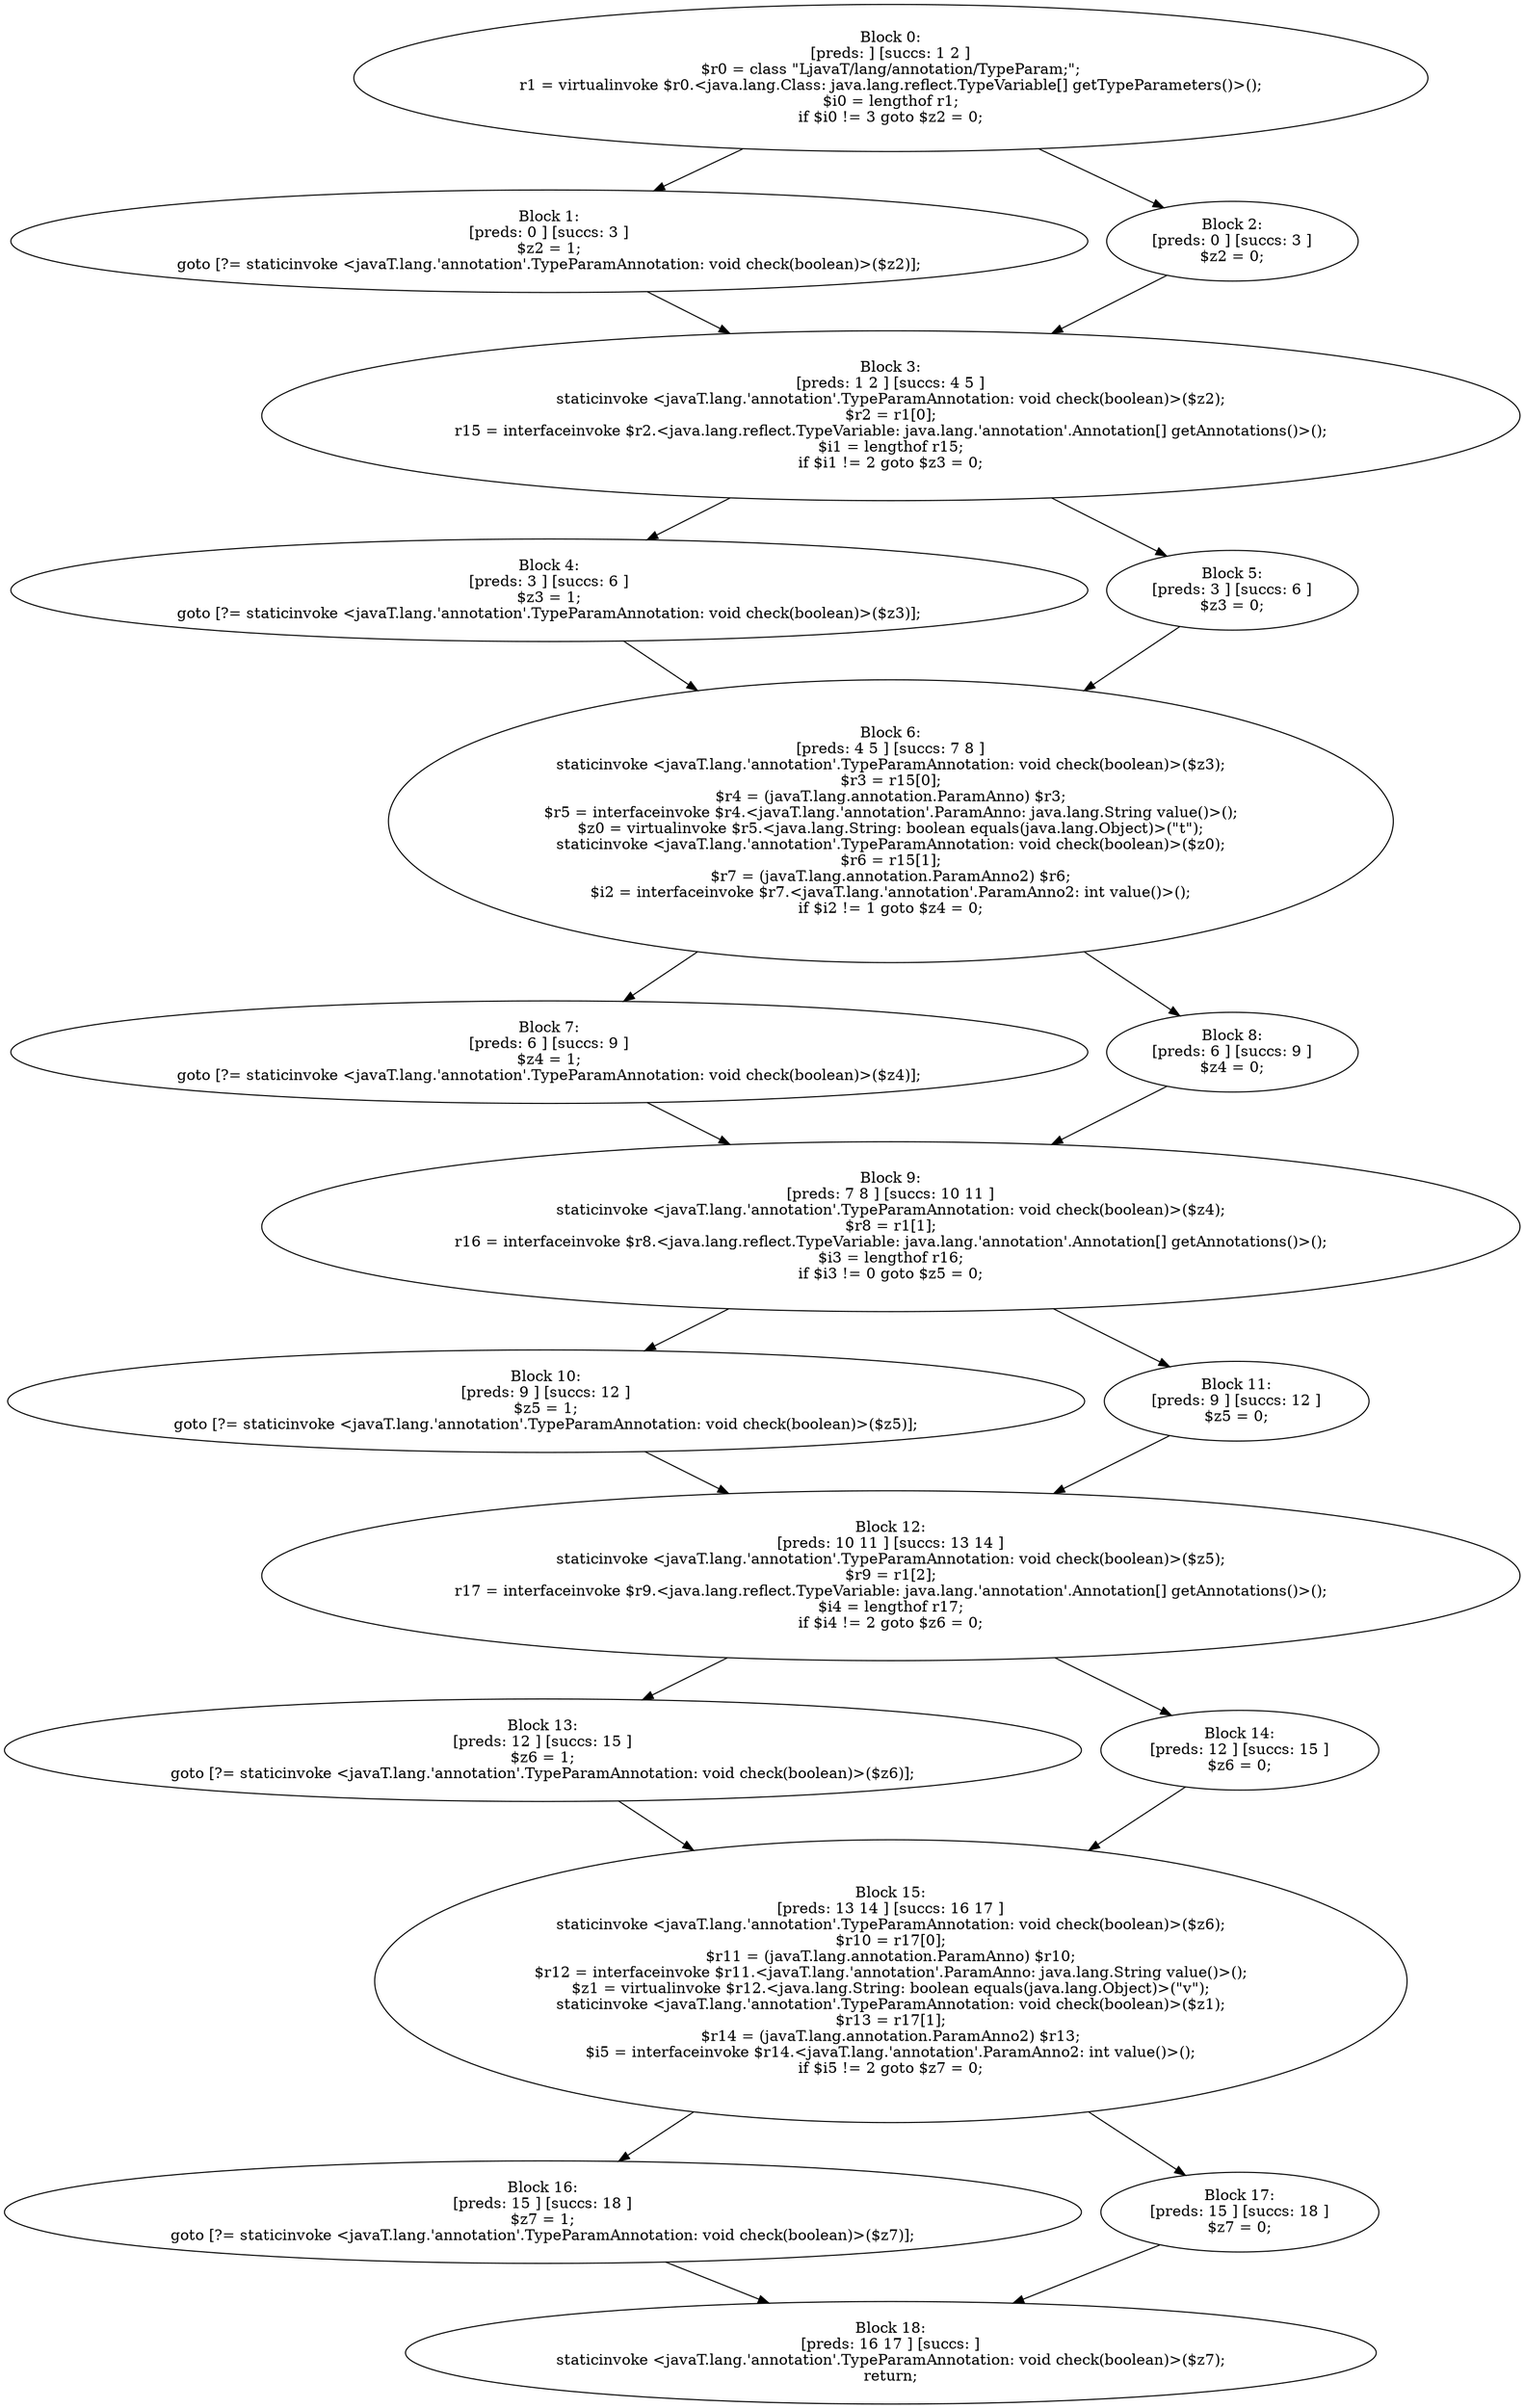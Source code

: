 digraph "unitGraph" {
    "Block 0:
[preds: ] [succs: 1 2 ]
$r0 = class \"LjavaT/lang/annotation/TypeParam;\";
r1 = virtualinvoke $r0.<java.lang.Class: java.lang.reflect.TypeVariable[] getTypeParameters()>();
$i0 = lengthof r1;
if $i0 != 3 goto $z2 = 0;
"
    "Block 1:
[preds: 0 ] [succs: 3 ]
$z2 = 1;
goto [?= staticinvoke <javaT.lang.'annotation'.TypeParamAnnotation: void check(boolean)>($z2)];
"
    "Block 2:
[preds: 0 ] [succs: 3 ]
$z2 = 0;
"
    "Block 3:
[preds: 1 2 ] [succs: 4 5 ]
staticinvoke <javaT.lang.'annotation'.TypeParamAnnotation: void check(boolean)>($z2);
$r2 = r1[0];
r15 = interfaceinvoke $r2.<java.lang.reflect.TypeVariable: java.lang.'annotation'.Annotation[] getAnnotations()>();
$i1 = lengthof r15;
if $i1 != 2 goto $z3 = 0;
"
    "Block 4:
[preds: 3 ] [succs: 6 ]
$z3 = 1;
goto [?= staticinvoke <javaT.lang.'annotation'.TypeParamAnnotation: void check(boolean)>($z3)];
"
    "Block 5:
[preds: 3 ] [succs: 6 ]
$z3 = 0;
"
    "Block 6:
[preds: 4 5 ] [succs: 7 8 ]
staticinvoke <javaT.lang.'annotation'.TypeParamAnnotation: void check(boolean)>($z3);
$r3 = r15[0];
$r4 = (javaT.lang.annotation.ParamAnno) $r3;
$r5 = interfaceinvoke $r4.<javaT.lang.'annotation'.ParamAnno: java.lang.String value()>();
$z0 = virtualinvoke $r5.<java.lang.String: boolean equals(java.lang.Object)>(\"t\");
staticinvoke <javaT.lang.'annotation'.TypeParamAnnotation: void check(boolean)>($z0);
$r6 = r15[1];
$r7 = (javaT.lang.annotation.ParamAnno2) $r6;
$i2 = interfaceinvoke $r7.<javaT.lang.'annotation'.ParamAnno2: int value()>();
if $i2 != 1 goto $z4 = 0;
"
    "Block 7:
[preds: 6 ] [succs: 9 ]
$z4 = 1;
goto [?= staticinvoke <javaT.lang.'annotation'.TypeParamAnnotation: void check(boolean)>($z4)];
"
    "Block 8:
[preds: 6 ] [succs: 9 ]
$z4 = 0;
"
    "Block 9:
[preds: 7 8 ] [succs: 10 11 ]
staticinvoke <javaT.lang.'annotation'.TypeParamAnnotation: void check(boolean)>($z4);
$r8 = r1[1];
r16 = interfaceinvoke $r8.<java.lang.reflect.TypeVariable: java.lang.'annotation'.Annotation[] getAnnotations()>();
$i3 = lengthof r16;
if $i3 != 0 goto $z5 = 0;
"
    "Block 10:
[preds: 9 ] [succs: 12 ]
$z5 = 1;
goto [?= staticinvoke <javaT.lang.'annotation'.TypeParamAnnotation: void check(boolean)>($z5)];
"
    "Block 11:
[preds: 9 ] [succs: 12 ]
$z5 = 0;
"
    "Block 12:
[preds: 10 11 ] [succs: 13 14 ]
staticinvoke <javaT.lang.'annotation'.TypeParamAnnotation: void check(boolean)>($z5);
$r9 = r1[2];
r17 = interfaceinvoke $r9.<java.lang.reflect.TypeVariable: java.lang.'annotation'.Annotation[] getAnnotations()>();
$i4 = lengthof r17;
if $i4 != 2 goto $z6 = 0;
"
    "Block 13:
[preds: 12 ] [succs: 15 ]
$z6 = 1;
goto [?= staticinvoke <javaT.lang.'annotation'.TypeParamAnnotation: void check(boolean)>($z6)];
"
    "Block 14:
[preds: 12 ] [succs: 15 ]
$z6 = 0;
"
    "Block 15:
[preds: 13 14 ] [succs: 16 17 ]
staticinvoke <javaT.lang.'annotation'.TypeParamAnnotation: void check(boolean)>($z6);
$r10 = r17[0];
$r11 = (javaT.lang.annotation.ParamAnno) $r10;
$r12 = interfaceinvoke $r11.<javaT.lang.'annotation'.ParamAnno: java.lang.String value()>();
$z1 = virtualinvoke $r12.<java.lang.String: boolean equals(java.lang.Object)>(\"v\");
staticinvoke <javaT.lang.'annotation'.TypeParamAnnotation: void check(boolean)>($z1);
$r13 = r17[1];
$r14 = (javaT.lang.annotation.ParamAnno2) $r13;
$i5 = interfaceinvoke $r14.<javaT.lang.'annotation'.ParamAnno2: int value()>();
if $i5 != 2 goto $z7 = 0;
"
    "Block 16:
[preds: 15 ] [succs: 18 ]
$z7 = 1;
goto [?= staticinvoke <javaT.lang.'annotation'.TypeParamAnnotation: void check(boolean)>($z7)];
"
    "Block 17:
[preds: 15 ] [succs: 18 ]
$z7 = 0;
"
    "Block 18:
[preds: 16 17 ] [succs: ]
staticinvoke <javaT.lang.'annotation'.TypeParamAnnotation: void check(boolean)>($z7);
return;
"
    "Block 0:
[preds: ] [succs: 1 2 ]
$r0 = class \"LjavaT/lang/annotation/TypeParam;\";
r1 = virtualinvoke $r0.<java.lang.Class: java.lang.reflect.TypeVariable[] getTypeParameters()>();
$i0 = lengthof r1;
if $i0 != 3 goto $z2 = 0;
"->"Block 1:
[preds: 0 ] [succs: 3 ]
$z2 = 1;
goto [?= staticinvoke <javaT.lang.'annotation'.TypeParamAnnotation: void check(boolean)>($z2)];
";
    "Block 0:
[preds: ] [succs: 1 2 ]
$r0 = class \"LjavaT/lang/annotation/TypeParam;\";
r1 = virtualinvoke $r0.<java.lang.Class: java.lang.reflect.TypeVariable[] getTypeParameters()>();
$i0 = lengthof r1;
if $i0 != 3 goto $z2 = 0;
"->"Block 2:
[preds: 0 ] [succs: 3 ]
$z2 = 0;
";
    "Block 1:
[preds: 0 ] [succs: 3 ]
$z2 = 1;
goto [?= staticinvoke <javaT.lang.'annotation'.TypeParamAnnotation: void check(boolean)>($z2)];
"->"Block 3:
[preds: 1 2 ] [succs: 4 5 ]
staticinvoke <javaT.lang.'annotation'.TypeParamAnnotation: void check(boolean)>($z2);
$r2 = r1[0];
r15 = interfaceinvoke $r2.<java.lang.reflect.TypeVariable: java.lang.'annotation'.Annotation[] getAnnotations()>();
$i1 = lengthof r15;
if $i1 != 2 goto $z3 = 0;
";
    "Block 2:
[preds: 0 ] [succs: 3 ]
$z2 = 0;
"->"Block 3:
[preds: 1 2 ] [succs: 4 5 ]
staticinvoke <javaT.lang.'annotation'.TypeParamAnnotation: void check(boolean)>($z2);
$r2 = r1[0];
r15 = interfaceinvoke $r2.<java.lang.reflect.TypeVariable: java.lang.'annotation'.Annotation[] getAnnotations()>();
$i1 = lengthof r15;
if $i1 != 2 goto $z3 = 0;
";
    "Block 3:
[preds: 1 2 ] [succs: 4 5 ]
staticinvoke <javaT.lang.'annotation'.TypeParamAnnotation: void check(boolean)>($z2);
$r2 = r1[0];
r15 = interfaceinvoke $r2.<java.lang.reflect.TypeVariable: java.lang.'annotation'.Annotation[] getAnnotations()>();
$i1 = lengthof r15;
if $i1 != 2 goto $z3 = 0;
"->"Block 4:
[preds: 3 ] [succs: 6 ]
$z3 = 1;
goto [?= staticinvoke <javaT.lang.'annotation'.TypeParamAnnotation: void check(boolean)>($z3)];
";
    "Block 3:
[preds: 1 2 ] [succs: 4 5 ]
staticinvoke <javaT.lang.'annotation'.TypeParamAnnotation: void check(boolean)>($z2);
$r2 = r1[0];
r15 = interfaceinvoke $r2.<java.lang.reflect.TypeVariable: java.lang.'annotation'.Annotation[] getAnnotations()>();
$i1 = lengthof r15;
if $i1 != 2 goto $z3 = 0;
"->"Block 5:
[preds: 3 ] [succs: 6 ]
$z3 = 0;
";
    "Block 4:
[preds: 3 ] [succs: 6 ]
$z3 = 1;
goto [?= staticinvoke <javaT.lang.'annotation'.TypeParamAnnotation: void check(boolean)>($z3)];
"->"Block 6:
[preds: 4 5 ] [succs: 7 8 ]
staticinvoke <javaT.lang.'annotation'.TypeParamAnnotation: void check(boolean)>($z3);
$r3 = r15[0];
$r4 = (javaT.lang.annotation.ParamAnno) $r3;
$r5 = interfaceinvoke $r4.<javaT.lang.'annotation'.ParamAnno: java.lang.String value()>();
$z0 = virtualinvoke $r5.<java.lang.String: boolean equals(java.lang.Object)>(\"t\");
staticinvoke <javaT.lang.'annotation'.TypeParamAnnotation: void check(boolean)>($z0);
$r6 = r15[1];
$r7 = (javaT.lang.annotation.ParamAnno2) $r6;
$i2 = interfaceinvoke $r7.<javaT.lang.'annotation'.ParamAnno2: int value()>();
if $i2 != 1 goto $z4 = 0;
";
    "Block 5:
[preds: 3 ] [succs: 6 ]
$z3 = 0;
"->"Block 6:
[preds: 4 5 ] [succs: 7 8 ]
staticinvoke <javaT.lang.'annotation'.TypeParamAnnotation: void check(boolean)>($z3);
$r3 = r15[0];
$r4 = (javaT.lang.annotation.ParamAnno) $r3;
$r5 = interfaceinvoke $r4.<javaT.lang.'annotation'.ParamAnno: java.lang.String value()>();
$z0 = virtualinvoke $r5.<java.lang.String: boolean equals(java.lang.Object)>(\"t\");
staticinvoke <javaT.lang.'annotation'.TypeParamAnnotation: void check(boolean)>($z0);
$r6 = r15[1];
$r7 = (javaT.lang.annotation.ParamAnno2) $r6;
$i2 = interfaceinvoke $r7.<javaT.lang.'annotation'.ParamAnno2: int value()>();
if $i2 != 1 goto $z4 = 0;
";
    "Block 6:
[preds: 4 5 ] [succs: 7 8 ]
staticinvoke <javaT.lang.'annotation'.TypeParamAnnotation: void check(boolean)>($z3);
$r3 = r15[0];
$r4 = (javaT.lang.annotation.ParamAnno) $r3;
$r5 = interfaceinvoke $r4.<javaT.lang.'annotation'.ParamAnno: java.lang.String value()>();
$z0 = virtualinvoke $r5.<java.lang.String: boolean equals(java.lang.Object)>(\"t\");
staticinvoke <javaT.lang.'annotation'.TypeParamAnnotation: void check(boolean)>($z0);
$r6 = r15[1];
$r7 = (javaT.lang.annotation.ParamAnno2) $r6;
$i2 = interfaceinvoke $r7.<javaT.lang.'annotation'.ParamAnno2: int value()>();
if $i2 != 1 goto $z4 = 0;
"->"Block 7:
[preds: 6 ] [succs: 9 ]
$z4 = 1;
goto [?= staticinvoke <javaT.lang.'annotation'.TypeParamAnnotation: void check(boolean)>($z4)];
";
    "Block 6:
[preds: 4 5 ] [succs: 7 8 ]
staticinvoke <javaT.lang.'annotation'.TypeParamAnnotation: void check(boolean)>($z3);
$r3 = r15[0];
$r4 = (javaT.lang.annotation.ParamAnno) $r3;
$r5 = interfaceinvoke $r4.<javaT.lang.'annotation'.ParamAnno: java.lang.String value()>();
$z0 = virtualinvoke $r5.<java.lang.String: boolean equals(java.lang.Object)>(\"t\");
staticinvoke <javaT.lang.'annotation'.TypeParamAnnotation: void check(boolean)>($z0);
$r6 = r15[1];
$r7 = (javaT.lang.annotation.ParamAnno2) $r6;
$i2 = interfaceinvoke $r7.<javaT.lang.'annotation'.ParamAnno2: int value()>();
if $i2 != 1 goto $z4 = 0;
"->"Block 8:
[preds: 6 ] [succs: 9 ]
$z4 = 0;
";
    "Block 7:
[preds: 6 ] [succs: 9 ]
$z4 = 1;
goto [?= staticinvoke <javaT.lang.'annotation'.TypeParamAnnotation: void check(boolean)>($z4)];
"->"Block 9:
[preds: 7 8 ] [succs: 10 11 ]
staticinvoke <javaT.lang.'annotation'.TypeParamAnnotation: void check(boolean)>($z4);
$r8 = r1[1];
r16 = interfaceinvoke $r8.<java.lang.reflect.TypeVariable: java.lang.'annotation'.Annotation[] getAnnotations()>();
$i3 = lengthof r16;
if $i3 != 0 goto $z5 = 0;
";
    "Block 8:
[preds: 6 ] [succs: 9 ]
$z4 = 0;
"->"Block 9:
[preds: 7 8 ] [succs: 10 11 ]
staticinvoke <javaT.lang.'annotation'.TypeParamAnnotation: void check(boolean)>($z4);
$r8 = r1[1];
r16 = interfaceinvoke $r8.<java.lang.reflect.TypeVariable: java.lang.'annotation'.Annotation[] getAnnotations()>();
$i3 = lengthof r16;
if $i3 != 0 goto $z5 = 0;
";
    "Block 9:
[preds: 7 8 ] [succs: 10 11 ]
staticinvoke <javaT.lang.'annotation'.TypeParamAnnotation: void check(boolean)>($z4);
$r8 = r1[1];
r16 = interfaceinvoke $r8.<java.lang.reflect.TypeVariable: java.lang.'annotation'.Annotation[] getAnnotations()>();
$i3 = lengthof r16;
if $i3 != 0 goto $z5 = 0;
"->"Block 10:
[preds: 9 ] [succs: 12 ]
$z5 = 1;
goto [?= staticinvoke <javaT.lang.'annotation'.TypeParamAnnotation: void check(boolean)>($z5)];
";
    "Block 9:
[preds: 7 8 ] [succs: 10 11 ]
staticinvoke <javaT.lang.'annotation'.TypeParamAnnotation: void check(boolean)>($z4);
$r8 = r1[1];
r16 = interfaceinvoke $r8.<java.lang.reflect.TypeVariable: java.lang.'annotation'.Annotation[] getAnnotations()>();
$i3 = lengthof r16;
if $i3 != 0 goto $z5 = 0;
"->"Block 11:
[preds: 9 ] [succs: 12 ]
$z5 = 0;
";
    "Block 10:
[preds: 9 ] [succs: 12 ]
$z5 = 1;
goto [?= staticinvoke <javaT.lang.'annotation'.TypeParamAnnotation: void check(boolean)>($z5)];
"->"Block 12:
[preds: 10 11 ] [succs: 13 14 ]
staticinvoke <javaT.lang.'annotation'.TypeParamAnnotation: void check(boolean)>($z5);
$r9 = r1[2];
r17 = interfaceinvoke $r9.<java.lang.reflect.TypeVariable: java.lang.'annotation'.Annotation[] getAnnotations()>();
$i4 = lengthof r17;
if $i4 != 2 goto $z6 = 0;
";
    "Block 11:
[preds: 9 ] [succs: 12 ]
$z5 = 0;
"->"Block 12:
[preds: 10 11 ] [succs: 13 14 ]
staticinvoke <javaT.lang.'annotation'.TypeParamAnnotation: void check(boolean)>($z5);
$r9 = r1[2];
r17 = interfaceinvoke $r9.<java.lang.reflect.TypeVariable: java.lang.'annotation'.Annotation[] getAnnotations()>();
$i4 = lengthof r17;
if $i4 != 2 goto $z6 = 0;
";
    "Block 12:
[preds: 10 11 ] [succs: 13 14 ]
staticinvoke <javaT.lang.'annotation'.TypeParamAnnotation: void check(boolean)>($z5);
$r9 = r1[2];
r17 = interfaceinvoke $r9.<java.lang.reflect.TypeVariable: java.lang.'annotation'.Annotation[] getAnnotations()>();
$i4 = lengthof r17;
if $i4 != 2 goto $z6 = 0;
"->"Block 13:
[preds: 12 ] [succs: 15 ]
$z6 = 1;
goto [?= staticinvoke <javaT.lang.'annotation'.TypeParamAnnotation: void check(boolean)>($z6)];
";
    "Block 12:
[preds: 10 11 ] [succs: 13 14 ]
staticinvoke <javaT.lang.'annotation'.TypeParamAnnotation: void check(boolean)>($z5);
$r9 = r1[2];
r17 = interfaceinvoke $r9.<java.lang.reflect.TypeVariable: java.lang.'annotation'.Annotation[] getAnnotations()>();
$i4 = lengthof r17;
if $i4 != 2 goto $z6 = 0;
"->"Block 14:
[preds: 12 ] [succs: 15 ]
$z6 = 0;
";
    "Block 13:
[preds: 12 ] [succs: 15 ]
$z6 = 1;
goto [?= staticinvoke <javaT.lang.'annotation'.TypeParamAnnotation: void check(boolean)>($z6)];
"->"Block 15:
[preds: 13 14 ] [succs: 16 17 ]
staticinvoke <javaT.lang.'annotation'.TypeParamAnnotation: void check(boolean)>($z6);
$r10 = r17[0];
$r11 = (javaT.lang.annotation.ParamAnno) $r10;
$r12 = interfaceinvoke $r11.<javaT.lang.'annotation'.ParamAnno: java.lang.String value()>();
$z1 = virtualinvoke $r12.<java.lang.String: boolean equals(java.lang.Object)>(\"v\");
staticinvoke <javaT.lang.'annotation'.TypeParamAnnotation: void check(boolean)>($z1);
$r13 = r17[1];
$r14 = (javaT.lang.annotation.ParamAnno2) $r13;
$i5 = interfaceinvoke $r14.<javaT.lang.'annotation'.ParamAnno2: int value()>();
if $i5 != 2 goto $z7 = 0;
";
    "Block 14:
[preds: 12 ] [succs: 15 ]
$z6 = 0;
"->"Block 15:
[preds: 13 14 ] [succs: 16 17 ]
staticinvoke <javaT.lang.'annotation'.TypeParamAnnotation: void check(boolean)>($z6);
$r10 = r17[0];
$r11 = (javaT.lang.annotation.ParamAnno) $r10;
$r12 = interfaceinvoke $r11.<javaT.lang.'annotation'.ParamAnno: java.lang.String value()>();
$z1 = virtualinvoke $r12.<java.lang.String: boolean equals(java.lang.Object)>(\"v\");
staticinvoke <javaT.lang.'annotation'.TypeParamAnnotation: void check(boolean)>($z1);
$r13 = r17[1];
$r14 = (javaT.lang.annotation.ParamAnno2) $r13;
$i5 = interfaceinvoke $r14.<javaT.lang.'annotation'.ParamAnno2: int value()>();
if $i5 != 2 goto $z7 = 0;
";
    "Block 15:
[preds: 13 14 ] [succs: 16 17 ]
staticinvoke <javaT.lang.'annotation'.TypeParamAnnotation: void check(boolean)>($z6);
$r10 = r17[0];
$r11 = (javaT.lang.annotation.ParamAnno) $r10;
$r12 = interfaceinvoke $r11.<javaT.lang.'annotation'.ParamAnno: java.lang.String value()>();
$z1 = virtualinvoke $r12.<java.lang.String: boolean equals(java.lang.Object)>(\"v\");
staticinvoke <javaT.lang.'annotation'.TypeParamAnnotation: void check(boolean)>($z1);
$r13 = r17[1];
$r14 = (javaT.lang.annotation.ParamAnno2) $r13;
$i5 = interfaceinvoke $r14.<javaT.lang.'annotation'.ParamAnno2: int value()>();
if $i5 != 2 goto $z7 = 0;
"->"Block 16:
[preds: 15 ] [succs: 18 ]
$z7 = 1;
goto [?= staticinvoke <javaT.lang.'annotation'.TypeParamAnnotation: void check(boolean)>($z7)];
";
    "Block 15:
[preds: 13 14 ] [succs: 16 17 ]
staticinvoke <javaT.lang.'annotation'.TypeParamAnnotation: void check(boolean)>($z6);
$r10 = r17[0];
$r11 = (javaT.lang.annotation.ParamAnno) $r10;
$r12 = interfaceinvoke $r11.<javaT.lang.'annotation'.ParamAnno: java.lang.String value()>();
$z1 = virtualinvoke $r12.<java.lang.String: boolean equals(java.lang.Object)>(\"v\");
staticinvoke <javaT.lang.'annotation'.TypeParamAnnotation: void check(boolean)>($z1);
$r13 = r17[1];
$r14 = (javaT.lang.annotation.ParamAnno2) $r13;
$i5 = interfaceinvoke $r14.<javaT.lang.'annotation'.ParamAnno2: int value()>();
if $i5 != 2 goto $z7 = 0;
"->"Block 17:
[preds: 15 ] [succs: 18 ]
$z7 = 0;
";
    "Block 16:
[preds: 15 ] [succs: 18 ]
$z7 = 1;
goto [?= staticinvoke <javaT.lang.'annotation'.TypeParamAnnotation: void check(boolean)>($z7)];
"->"Block 18:
[preds: 16 17 ] [succs: ]
staticinvoke <javaT.lang.'annotation'.TypeParamAnnotation: void check(boolean)>($z7);
return;
";
    "Block 17:
[preds: 15 ] [succs: 18 ]
$z7 = 0;
"->"Block 18:
[preds: 16 17 ] [succs: ]
staticinvoke <javaT.lang.'annotation'.TypeParamAnnotation: void check(boolean)>($z7);
return;
";
}
